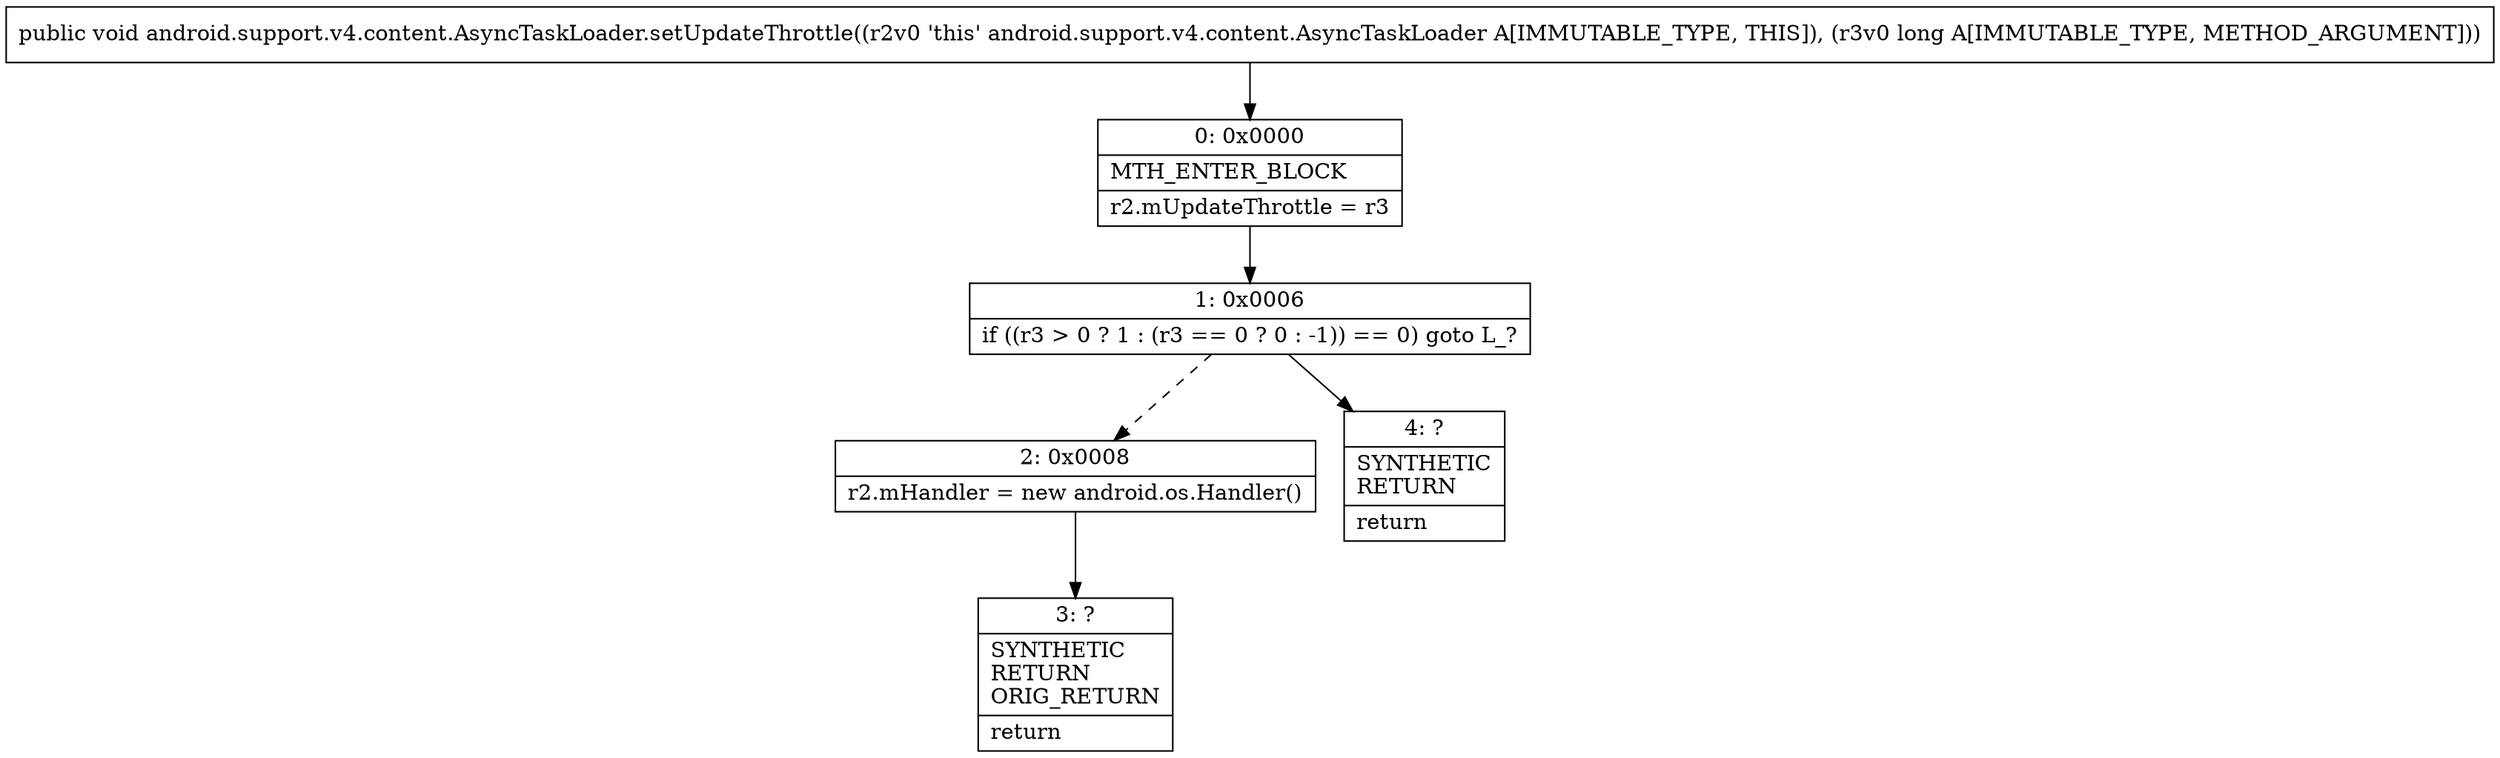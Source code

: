 digraph "CFG forandroid.support.v4.content.AsyncTaskLoader.setUpdateThrottle(J)V" {
Node_0 [shape=record,label="{0\:\ 0x0000|MTH_ENTER_BLOCK\l|r2.mUpdateThrottle = r3\l}"];
Node_1 [shape=record,label="{1\:\ 0x0006|if ((r3 \> 0 ? 1 : (r3 == 0 ? 0 : \-1)) == 0) goto L_?\l}"];
Node_2 [shape=record,label="{2\:\ 0x0008|r2.mHandler = new android.os.Handler()\l}"];
Node_3 [shape=record,label="{3\:\ ?|SYNTHETIC\lRETURN\lORIG_RETURN\l|return\l}"];
Node_4 [shape=record,label="{4\:\ ?|SYNTHETIC\lRETURN\l|return\l}"];
MethodNode[shape=record,label="{public void android.support.v4.content.AsyncTaskLoader.setUpdateThrottle((r2v0 'this' android.support.v4.content.AsyncTaskLoader A[IMMUTABLE_TYPE, THIS]), (r3v0 long A[IMMUTABLE_TYPE, METHOD_ARGUMENT])) }"];
MethodNode -> Node_0;
Node_0 -> Node_1;
Node_1 -> Node_2[style=dashed];
Node_1 -> Node_4;
Node_2 -> Node_3;
}

